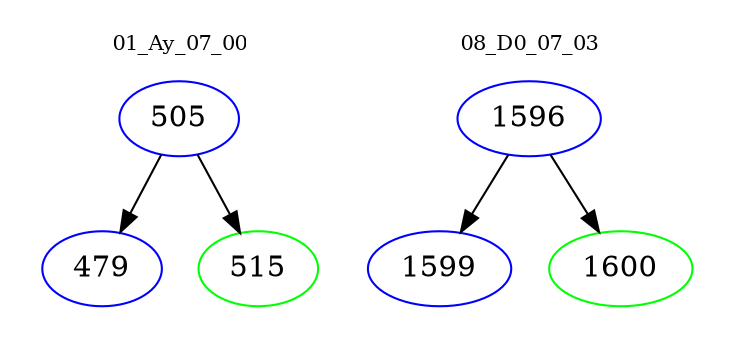 digraph{
subgraph cluster_0 {
color = white
label = "01_Ay_07_00";
fontsize=10;
T0_505 [label="505", color="blue"]
T0_505 -> T0_479 [color="black"]
T0_479 [label="479", color="blue"]
T0_505 -> T0_515 [color="black"]
T0_515 [label="515", color="green"]
}
subgraph cluster_1 {
color = white
label = "08_D0_07_03";
fontsize=10;
T1_1596 [label="1596", color="blue"]
T1_1596 -> T1_1599 [color="black"]
T1_1599 [label="1599", color="blue"]
T1_1596 -> T1_1600 [color="black"]
T1_1600 [label="1600", color="green"]
}
}
